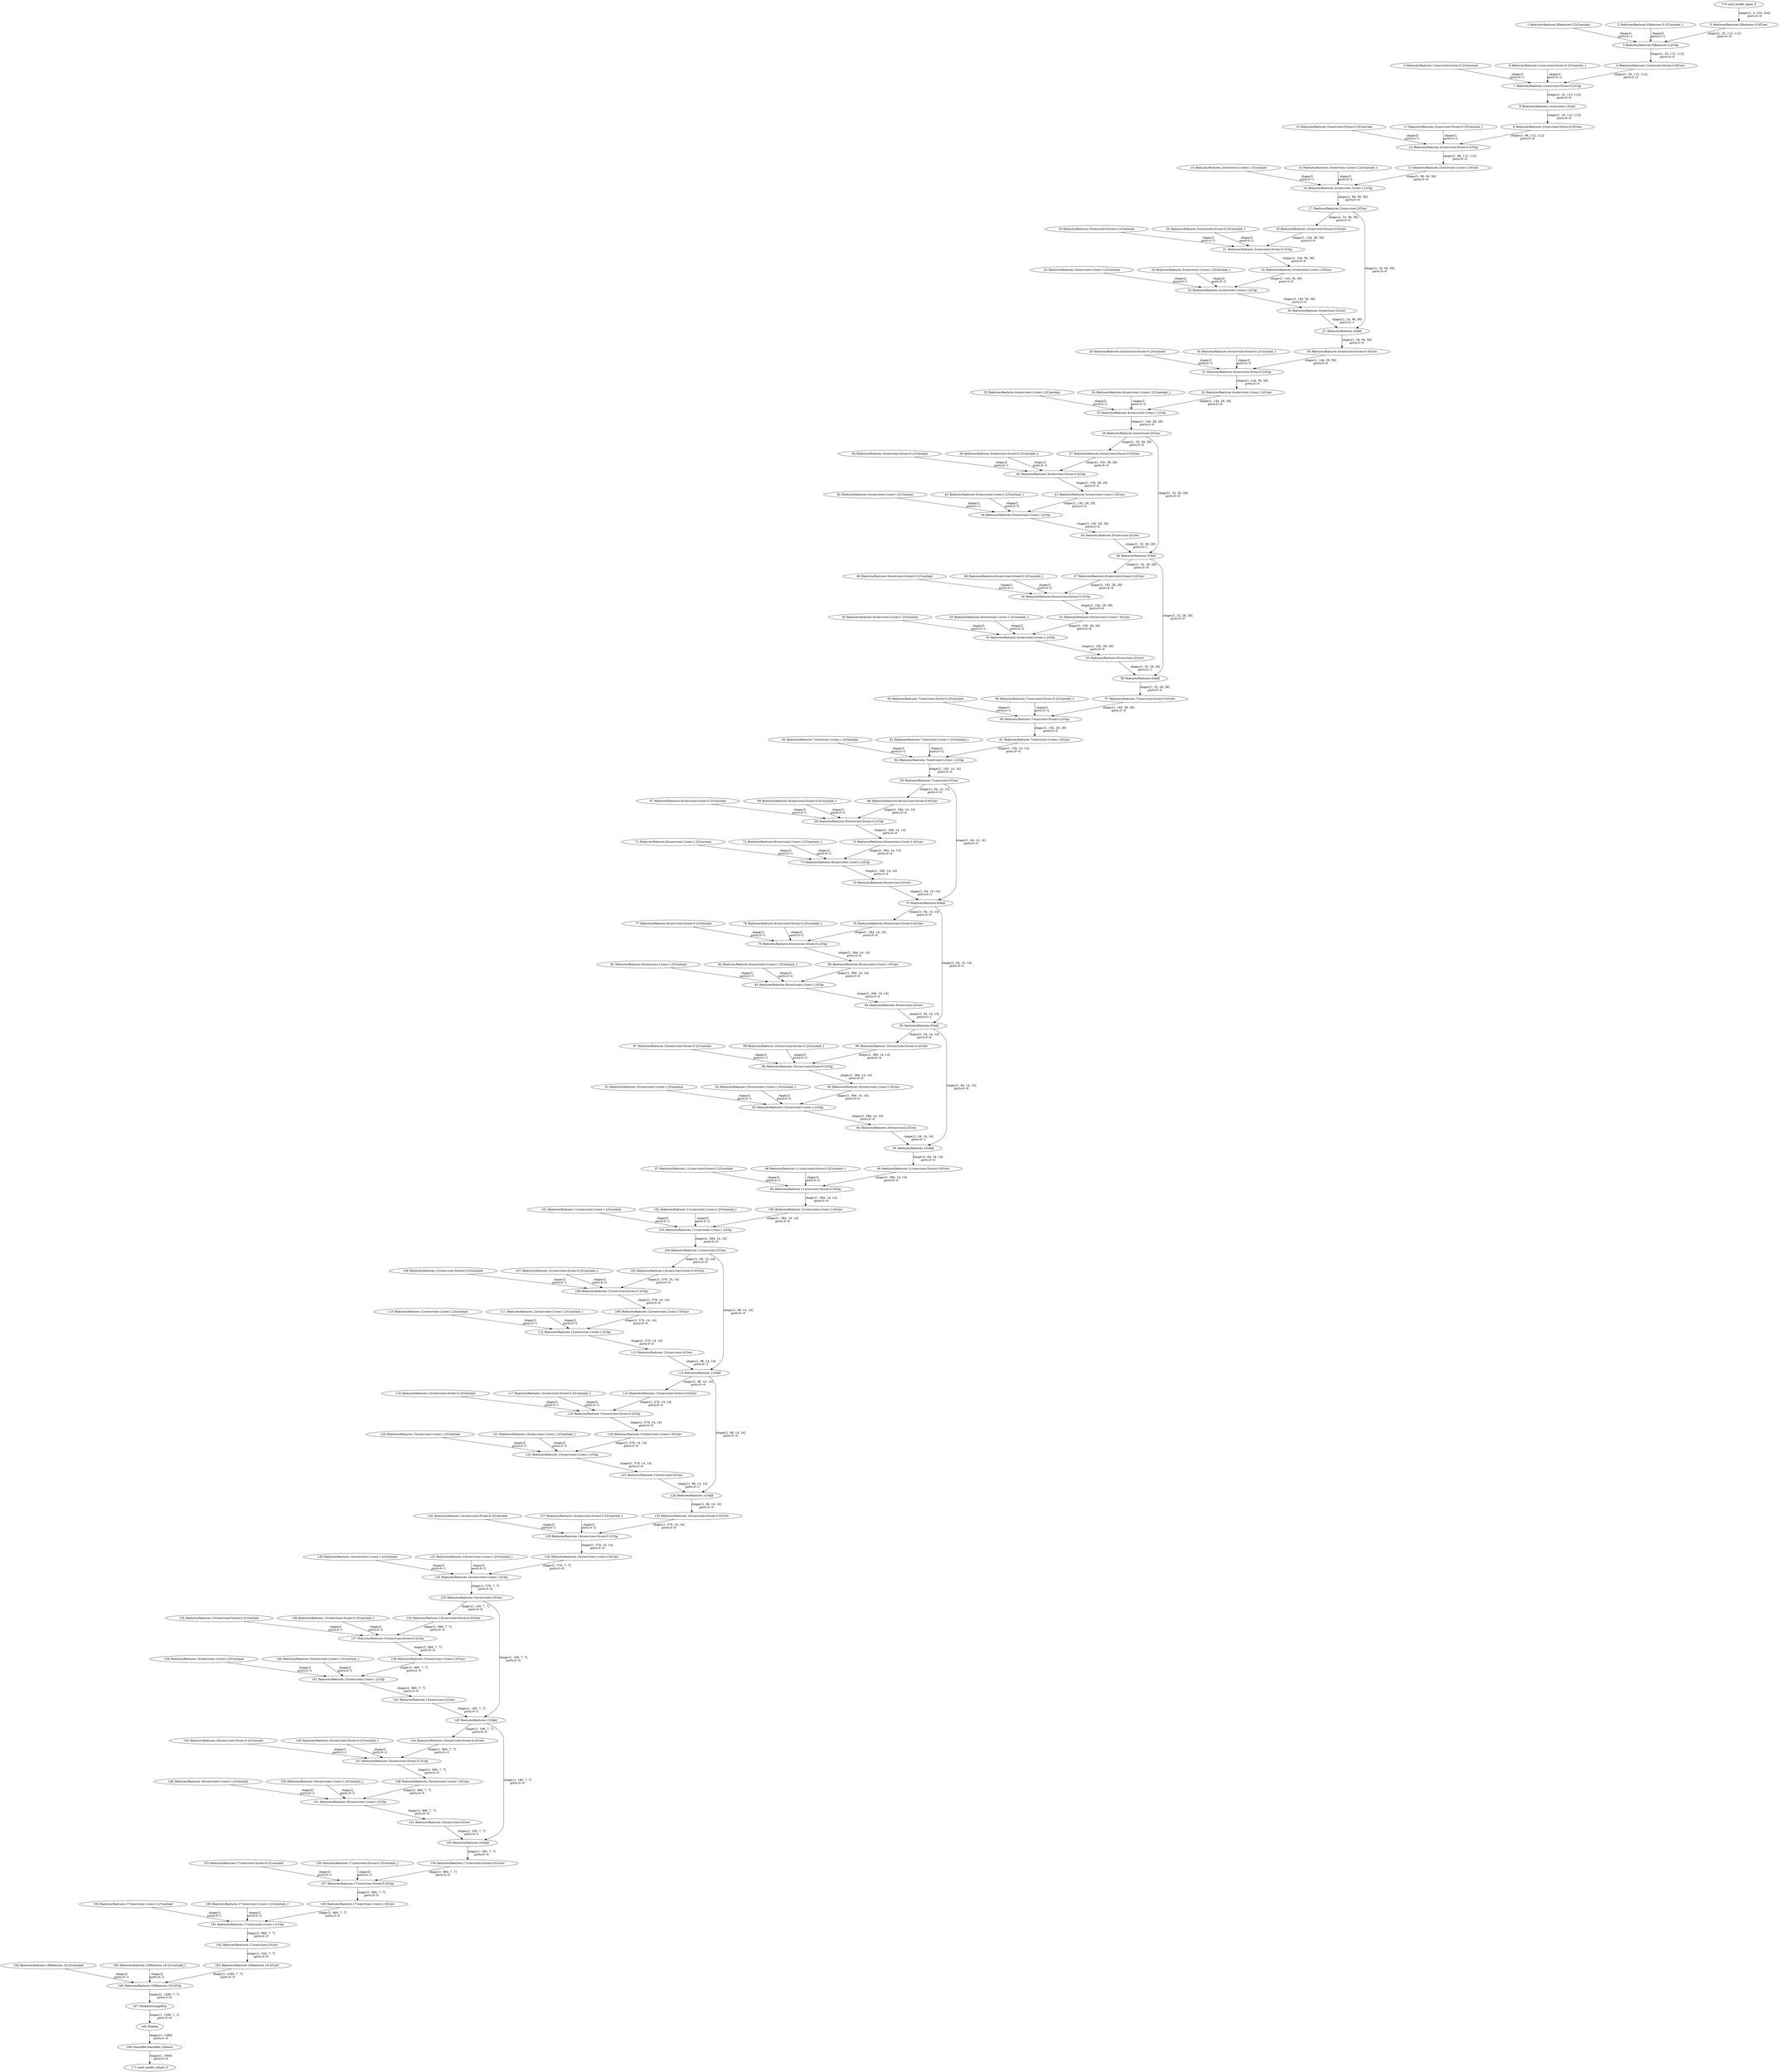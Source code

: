 strict digraph  {
"0 /features/features.0/features.0.0/Conv" [id=0, type=Conv];
"1 /features/features.0/features.0.2/Constant" [id=1, type=Constant];
"2 /features/features.0/features.0.2/Constant_1" [id=2, type=Constant];
"3 /features/features.0/features.0.2/Clip" [id=3, type=Clip];
"4 /features/features.1/conv/conv.0/conv.0.0/Conv" [id=4, type=Conv];
"5 /features/features.1/conv/conv.0/conv.0.2/Constant" [id=5, type=Constant];
"6 /features/features.1/conv/conv.0/conv.0.2/Constant_1" [id=6, type=Constant];
"7 /features/features.1/conv/conv.0/conv.0.2/Clip" [id=7, type=Clip];
"8 /features/features.1/conv/conv.1/Conv" [id=8, type=Conv];
"9 /features/features.2/conv/conv.0/conv.0.0/Conv" [id=9, type=Conv];
"10 /features/features.2/conv/conv.0/conv.0.2/Constant" [id=10, type=Constant];
"11 /features/features.2/conv/conv.0/conv.0.2/Constant_1" [id=11, type=Constant];
"12 /features/features.2/conv/conv.0/conv.0.2/Clip" [id=12, type=Clip];
"13 /features/features.2/conv/conv.1/conv.1.0/Conv" [id=13, type=Conv];
"14 /features/features.2/conv/conv.1/conv.1.2/Constant" [id=14, type=Constant];
"15 /features/features.2/conv/conv.1/conv.1.2/Constant_1" [id=15, type=Constant];
"16 /features/features.2/conv/conv.1/conv.1.2/Clip" [id=16, type=Clip];
"17 /features/features.2/conv/conv.2/Conv" [id=17, type=Conv];
"18 /features/features.3/conv/conv.0/conv.0.0/Conv" [id=18, type=Conv];
"19 /features/features.3/conv/conv.0/conv.0.2/Constant" [id=19, type=Constant];
"20 /features/features.3/conv/conv.0/conv.0.2/Constant_1" [id=20, type=Constant];
"21 /features/features.3/conv/conv.0/conv.0.2/Clip" [id=21, type=Clip];
"22 /features/features.3/conv/conv.1/conv.1.0/Conv" [id=22, type=Conv];
"23 /features/features.3/conv/conv.1/conv.1.2/Constant" [id=23, type=Constant];
"24 /features/features.3/conv/conv.1/conv.1.2/Constant_1" [id=24, type=Constant];
"25 /features/features.3/conv/conv.1/conv.1.2/Clip" [id=25, type=Clip];
"26 /features/features.3/conv/conv.2/Conv" [id=26, type=Conv];
"27 /features/features.3/Add" [id=27, type=Add];
"28 /features/features.4/conv/conv.0/conv.0.0/Conv" [id=28, type=Conv];
"29 /features/features.4/conv/conv.0/conv.0.2/Constant" [id=29, type=Constant];
"30 /features/features.4/conv/conv.0/conv.0.2/Constant_1" [id=30, type=Constant];
"31 /features/features.4/conv/conv.0/conv.0.2/Clip" [id=31, type=Clip];
"32 /features/features.4/conv/conv.1/conv.1.0/Conv" [id=32, type=Conv];
"33 /features/features.4/conv/conv.1/conv.1.2/Constant" [id=33, type=Constant];
"34 /features/features.4/conv/conv.1/conv.1.2/Constant_1" [id=34, type=Constant];
"35 /features/features.4/conv/conv.1/conv.1.2/Clip" [id=35, type=Clip];
"36 /features/features.4/conv/conv.2/Conv" [id=36, type=Conv];
"37 /features/features.5/conv/conv.0/conv.0.0/Conv" [id=37, type=Conv];
"38 /features/features.5/conv/conv.0/conv.0.2/Constant" [id=38, type=Constant];
"39 /features/features.5/conv/conv.0/conv.0.2/Constant_1" [id=39, type=Constant];
"40 /features/features.5/conv/conv.0/conv.0.2/Clip" [id=40, type=Clip];
"41 /features/features.5/conv/conv.1/conv.1.0/Conv" [id=41, type=Conv];
"42 /features/features.5/conv/conv.1/conv.1.2/Constant" [id=42, type=Constant];
"43 /features/features.5/conv/conv.1/conv.1.2/Constant_1" [id=43, type=Constant];
"44 /features/features.5/conv/conv.1/conv.1.2/Clip" [id=44, type=Clip];
"45 /features/features.5/conv/conv.2/Conv" [id=45, type=Conv];
"46 /features/features.5/Add" [id=46, type=Add];
"47 /features/features.6/conv/conv.0/conv.0.0/Conv" [id=47, type=Conv];
"48 /features/features.6/conv/conv.0/conv.0.2/Constant" [id=48, type=Constant];
"49 /features/features.6/conv/conv.0/conv.0.2/Constant_1" [id=49, type=Constant];
"50 /features/features.6/conv/conv.0/conv.0.2/Clip" [id=50, type=Clip];
"51 /features/features.6/conv/conv.1/conv.1.0/Conv" [id=51, type=Conv];
"52 /features/features.6/conv/conv.1/conv.1.2/Constant" [id=52, type=Constant];
"53 /features/features.6/conv/conv.1/conv.1.2/Constant_1" [id=53, type=Constant];
"54 /features/features.6/conv/conv.1/conv.1.2/Clip" [id=54, type=Clip];
"55 /features/features.6/conv/conv.2/Conv" [id=55, type=Conv];
"56 /features/features.6/Add" [id=56, type=Add];
"57 /features/features.7/conv/conv.0/conv.0.0/Conv" [id=57, type=Conv];
"58 /features/features.7/conv/conv.0/conv.0.2/Constant" [id=58, type=Constant];
"59 /features/features.7/conv/conv.0/conv.0.2/Constant_1" [id=59, type=Constant];
"60 /features/features.7/conv/conv.0/conv.0.2/Clip" [id=60, type=Clip];
"61 /features/features.7/conv/conv.1/conv.1.0/Conv" [id=61, type=Conv];
"62 /features/features.7/conv/conv.1/conv.1.2/Constant" [id=62, type=Constant];
"63 /features/features.7/conv/conv.1/conv.1.2/Constant_1" [id=63, type=Constant];
"64 /features/features.7/conv/conv.1/conv.1.2/Clip" [id=64, type=Clip];
"65 /features/features.7/conv/conv.2/Conv" [id=65, type=Conv];
"66 /features/features.8/conv/conv.0/conv.0.0/Conv" [id=66, type=Conv];
"67 /features/features.8/conv/conv.0/conv.0.2/Constant" [id=67, type=Constant];
"68 /features/features.8/conv/conv.0/conv.0.2/Constant_1" [id=68, type=Constant];
"69 /features/features.8/conv/conv.0/conv.0.2/Clip" [id=69, type=Clip];
"70 /features/features.8/conv/conv.1/conv.1.0/Conv" [id=70, type=Conv];
"71 /features/features.8/conv/conv.1/conv.1.2/Constant" [id=71, type=Constant];
"72 /features/features.8/conv/conv.1/conv.1.2/Constant_1" [id=72, type=Constant];
"73 /features/features.8/conv/conv.1/conv.1.2/Clip" [id=73, type=Clip];
"74 /features/features.8/conv/conv.2/Conv" [id=74, type=Conv];
"75 /features/features.8/Add" [id=75, type=Add];
"76 /features/features.9/conv/conv.0/conv.0.0/Conv" [id=76, type=Conv];
"77 /features/features.9/conv/conv.0/conv.0.2/Constant" [id=77, type=Constant];
"78 /features/features.9/conv/conv.0/conv.0.2/Constant_1" [id=78, type=Constant];
"79 /features/features.9/conv/conv.0/conv.0.2/Clip" [id=79, type=Clip];
"80 /features/features.9/conv/conv.1/conv.1.0/Conv" [id=80, type=Conv];
"81 /features/features.9/conv/conv.1/conv.1.2/Constant" [id=81, type=Constant];
"82 /features/features.9/conv/conv.1/conv.1.2/Constant_1" [id=82, type=Constant];
"83 /features/features.9/conv/conv.1/conv.1.2/Clip" [id=83, type=Clip];
"84 /features/features.9/conv/conv.2/Conv" [id=84, type=Conv];
"85 /features/features.9/Add" [id=85, type=Add];
"86 /features/features.10/conv/conv.0/conv.0.0/Conv" [id=86, type=Conv];
"87 /features/features.10/conv/conv.0/conv.0.2/Constant" [id=87, type=Constant];
"88 /features/features.10/conv/conv.0/conv.0.2/Constant_1" [id=88, type=Constant];
"89 /features/features.10/conv/conv.0/conv.0.2/Clip" [id=89, type=Clip];
"90 /features/features.10/conv/conv.1/conv.1.0/Conv" [id=90, type=Conv];
"91 /features/features.10/conv/conv.1/conv.1.2/Constant" [id=91, type=Constant];
"92 /features/features.10/conv/conv.1/conv.1.2/Constant_1" [id=92, type=Constant];
"93 /features/features.10/conv/conv.1/conv.1.2/Clip" [id=93, type=Clip];
"94 /features/features.10/conv/conv.2/Conv" [id=94, type=Conv];
"95 /features/features.10/Add" [id=95, type=Add];
"96 /features/features.11/conv/conv.0/conv.0.0/Conv" [id=96, type=Conv];
"97 /features/features.11/conv/conv.0/conv.0.2/Constant" [id=97, type=Constant];
"98 /features/features.11/conv/conv.0/conv.0.2/Constant_1" [id=98, type=Constant];
"99 /features/features.11/conv/conv.0/conv.0.2/Clip" [id=99, type=Clip];
"100 /features/features.11/conv/conv.1/conv.1.0/Conv" [id=100, type=Conv];
"101 /features/features.11/conv/conv.1/conv.1.2/Constant" [id=101, type=Constant];
"102 /features/features.11/conv/conv.1/conv.1.2/Constant_1" [id=102, type=Constant];
"103 /features/features.11/conv/conv.1/conv.1.2/Clip" [id=103, type=Clip];
"104 /features/features.11/conv/conv.2/Conv" [id=104, type=Conv];
"105 /features/features.12/conv/conv.0/conv.0.0/Conv" [id=105, type=Conv];
"106 /features/features.12/conv/conv.0/conv.0.2/Constant" [id=106, type=Constant];
"107 /features/features.12/conv/conv.0/conv.0.2/Constant_1" [id=107, type=Constant];
"108 /features/features.12/conv/conv.0/conv.0.2/Clip" [id=108, type=Clip];
"109 /features/features.12/conv/conv.1/conv.1.0/Conv" [id=109, type=Conv];
"110 /features/features.12/conv/conv.1/conv.1.2/Constant" [id=110, type=Constant];
"111 /features/features.12/conv/conv.1/conv.1.2/Constant_1" [id=111, type=Constant];
"112 /features/features.12/conv/conv.1/conv.1.2/Clip" [id=112, type=Clip];
"113 /features/features.12/conv/conv.2/Conv" [id=113, type=Conv];
"114 /features/features.12/Add" [id=114, type=Add];
"115 /features/features.13/conv/conv.0/conv.0.0/Conv" [id=115, type=Conv];
"116 /features/features.13/conv/conv.0/conv.0.2/Constant" [id=116, type=Constant];
"117 /features/features.13/conv/conv.0/conv.0.2/Constant_1" [id=117, type=Constant];
"118 /features/features.13/conv/conv.0/conv.0.2/Clip" [id=118, type=Clip];
"119 /features/features.13/conv/conv.1/conv.1.0/Conv" [id=119, type=Conv];
"120 /features/features.13/conv/conv.1/conv.1.2/Constant" [id=120, type=Constant];
"121 /features/features.13/conv/conv.1/conv.1.2/Constant_1" [id=121, type=Constant];
"122 /features/features.13/conv/conv.1/conv.1.2/Clip" [id=122, type=Clip];
"123 /features/features.13/conv/conv.2/Conv" [id=123, type=Conv];
"124 /features/features.13/Add" [id=124, type=Add];
"125 /features/features.14/conv/conv.0/conv.0.0/Conv" [id=125, type=Conv];
"126 /features/features.14/conv/conv.0/conv.0.2/Constant" [id=126, type=Constant];
"127 /features/features.14/conv/conv.0/conv.0.2/Constant_1" [id=127, type=Constant];
"128 /features/features.14/conv/conv.0/conv.0.2/Clip" [id=128, type=Clip];
"129 /features/features.14/conv/conv.1/conv.1.0/Conv" [id=129, type=Conv];
"130 /features/features.14/conv/conv.1/conv.1.2/Constant" [id=130, type=Constant];
"131 /features/features.14/conv/conv.1/conv.1.2/Constant_1" [id=131, type=Constant];
"132 /features/features.14/conv/conv.1/conv.1.2/Clip" [id=132, type=Clip];
"133 /features/features.14/conv/conv.2/Conv" [id=133, type=Conv];
"134 /features/features.15/conv/conv.0/conv.0.0/Conv" [id=134, type=Conv];
"135 /features/features.15/conv/conv.0/conv.0.2/Constant" [id=135, type=Constant];
"136 /features/features.15/conv/conv.0/conv.0.2/Constant_1" [id=136, type=Constant];
"137 /features/features.15/conv/conv.0/conv.0.2/Clip" [id=137, type=Clip];
"138 /features/features.15/conv/conv.1/conv.1.0/Conv" [id=138, type=Conv];
"139 /features/features.15/conv/conv.1/conv.1.2/Constant" [id=139, type=Constant];
"140 /features/features.15/conv/conv.1/conv.1.2/Constant_1" [id=140, type=Constant];
"141 /features/features.15/conv/conv.1/conv.1.2/Clip" [id=141, type=Clip];
"142 /features/features.15/conv/conv.2/Conv" [id=142, type=Conv];
"143 /features/features.15/Add" [id=143, type=Add];
"144 /features/features.16/conv/conv.0/conv.0.0/Conv" [id=144, type=Conv];
"145 /features/features.16/conv/conv.0/conv.0.2/Constant" [id=145, type=Constant];
"146 /features/features.16/conv/conv.0/conv.0.2/Constant_1" [id=146, type=Constant];
"147 /features/features.16/conv/conv.0/conv.0.2/Clip" [id=147, type=Clip];
"148 /features/features.16/conv/conv.1/conv.1.0/Conv" [id=148, type=Conv];
"149 /features/features.16/conv/conv.1/conv.1.2/Constant" [id=149, type=Constant];
"150 /features/features.16/conv/conv.1/conv.1.2/Constant_1" [id=150, type=Constant];
"151 /features/features.16/conv/conv.1/conv.1.2/Clip" [id=151, type=Clip];
"152 /features/features.16/conv/conv.2/Conv" [id=152, type=Conv];
"153 /features/features.16/Add" [id=153, type=Add];
"154 /features/features.17/conv/conv.0/conv.0.0/Conv" [id=154, type=Conv];
"155 /features/features.17/conv/conv.0/conv.0.2/Constant" [id=155, type=Constant];
"156 /features/features.17/conv/conv.0/conv.0.2/Constant_1" [id=156, type=Constant];
"157 /features/features.17/conv/conv.0/conv.0.2/Clip" [id=157, type=Clip];
"158 /features/features.17/conv/conv.1/conv.1.0/Conv" [id=158, type=Conv];
"159 /features/features.17/conv/conv.1/conv.1.2/Constant" [id=159, type=Constant];
"160 /features/features.17/conv/conv.1/conv.1.2/Constant_1" [id=160, type=Constant];
"161 /features/features.17/conv/conv.1/conv.1.2/Clip" [id=161, type=Clip];
"162 /features/features.17/conv/conv.2/Conv" [id=162, type=Conv];
"163 /features/features.18/features.18.0/Conv" [id=163, type=Conv];
"164 /features/features.18/features.18.2/Constant" [id=164, type=Constant];
"165 /features/features.18/features.18.2/Constant_1" [id=165, type=Constant];
"166 /features/features.18/features.18.2/Clip" [id=166, type=Clip];
"167 /GlobalAveragePool" [id=167, type=GlobalAveragePool];
"168 /Flatten" [id=168, type=Flatten];
"169 /classifier/classifier.1/Gemm" [id=169, type=Gemm];
"170 nncf_model_input_0" [id=170, type=nncf_model_input];
"171 nncf_model_output_0" [id=171, type=nncf_model_output];
"0 /features/features.0/features.0.0/Conv" -> "3 /features/features.0/features.0.2/Clip"  [label="shape:[1, 32, 112, 112]\nports:0→0", style=solid];
"1 /features/features.0/features.0.2/Constant" -> "3 /features/features.0/features.0.2/Clip"  [label="shape:[]\nports:0→1", style=solid];
"2 /features/features.0/features.0.2/Constant_1" -> "3 /features/features.0/features.0.2/Clip"  [label="shape:[]\nports:0→2", style=solid];
"3 /features/features.0/features.0.2/Clip" -> "4 /features/features.1/conv/conv.0/conv.0.0/Conv"  [label="shape:[1, 32, 112, 112]\nports:0→0", style=solid];
"4 /features/features.1/conv/conv.0/conv.0.0/Conv" -> "7 /features/features.1/conv/conv.0/conv.0.2/Clip"  [label="shape:[1, 32, 112, 112]\nports:0→0", style=solid];
"5 /features/features.1/conv/conv.0/conv.0.2/Constant" -> "7 /features/features.1/conv/conv.0/conv.0.2/Clip"  [label="shape:[]\nports:0→1", style=solid];
"6 /features/features.1/conv/conv.0/conv.0.2/Constant_1" -> "7 /features/features.1/conv/conv.0/conv.0.2/Clip"  [label="shape:[]\nports:0→2", style=solid];
"7 /features/features.1/conv/conv.0/conv.0.2/Clip" -> "8 /features/features.1/conv/conv.1/Conv"  [label="shape:[1, 32, 112, 112]\nports:0→0", style=solid];
"8 /features/features.1/conv/conv.1/Conv" -> "9 /features/features.2/conv/conv.0/conv.0.0/Conv"  [label="shape:[1, 16, 112, 112]\nports:0→0", style=solid];
"9 /features/features.2/conv/conv.0/conv.0.0/Conv" -> "12 /features/features.2/conv/conv.0/conv.0.2/Clip"  [label="shape:[1, 96, 112, 112]\nports:0→0", style=solid];
"10 /features/features.2/conv/conv.0/conv.0.2/Constant" -> "12 /features/features.2/conv/conv.0/conv.0.2/Clip"  [label="shape:[]\nports:0→1", style=solid];
"11 /features/features.2/conv/conv.0/conv.0.2/Constant_1" -> "12 /features/features.2/conv/conv.0/conv.0.2/Clip"  [label="shape:[]\nports:0→2", style=solid];
"12 /features/features.2/conv/conv.0/conv.0.2/Clip" -> "13 /features/features.2/conv/conv.1/conv.1.0/Conv"  [label="shape:[1, 96, 112, 112]\nports:0→0", style=solid];
"13 /features/features.2/conv/conv.1/conv.1.0/Conv" -> "16 /features/features.2/conv/conv.1/conv.1.2/Clip"  [label="shape:[1, 96, 56, 56]\nports:0→0", style=solid];
"14 /features/features.2/conv/conv.1/conv.1.2/Constant" -> "16 /features/features.2/conv/conv.1/conv.1.2/Clip"  [label="shape:[]\nports:0→1", style=solid];
"15 /features/features.2/conv/conv.1/conv.1.2/Constant_1" -> "16 /features/features.2/conv/conv.1/conv.1.2/Clip"  [label="shape:[]\nports:0→2", style=solid];
"16 /features/features.2/conv/conv.1/conv.1.2/Clip" -> "17 /features/features.2/conv/conv.2/Conv"  [label="shape:[1, 96, 56, 56]\nports:0→0", style=solid];
"17 /features/features.2/conv/conv.2/Conv" -> "18 /features/features.3/conv/conv.0/conv.0.0/Conv"  [label="shape:[1, 24, 56, 56]\nports:0→0", style=solid];
"17 /features/features.2/conv/conv.2/Conv" -> "27 /features/features.3/Add"  [label="shape:[1, 24, 56, 56]\nports:0→0", style=solid];
"18 /features/features.3/conv/conv.0/conv.0.0/Conv" -> "21 /features/features.3/conv/conv.0/conv.0.2/Clip"  [label="shape:[1, 144, 56, 56]\nports:0→0", style=solid];
"19 /features/features.3/conv/conv.0/conv.0.2/Constant" -> "21 /features/features.3/conv/conv.0/conv.0.2/Clip"  [label="shape:[]\nports:0→1", style=solid];
"20 /features/features.3/conv/conv.0/conv.0.2/Constant_1" -> "21 /features/features.3/conv/conv.0/conv.0.2/Clip"  [label="shape:[]\nports:0→2", style=solid];
"21 /features/features.3/conv/conv.0/conv.0.2/Clip" -> "22 /features/features.3/conv/conv.1/conv.1.0/Conv"  [label="shape:[1, 144, 56, 56]\nports:0→0", style=solid];
"22 /features/features.3/conv/conv.1/conv.1.0/Conv" -> "25 /features/features.3/conv/conv.1/conv.1.2/Clip"  [label="shape:[1, 144, 56, 56]\nports:0→0", style=solid];
"23 /features/features.3/conv/conv.1/conv.1.2/Constant" -> "25 /features/features.3/conv/conv.1/conv.1.2/Clip"  [label="shape:[]\nports:0→1", style=solid];
"24 /features/features.3/conv/conv.1/conv.1.2/Constant_1" -> "25 /features/features.3/conv/conv.1/conv.1.2/Clip"  [label="shape:[]\nports:0→2", style=solid];
"25 /features/features.3/conv/conv.1/conv.1.2/Clip" -> "26 /features/features.3/conv/conv.2/Conv"  [label="shape:[1, 144, 56, 56]\nports:0→0", style=solid];
"26 /features/features.3/conv/conv.2/Conv" -> "27 /features/features.3/Add"  [label="shape:[1, 24, 56, 56]\nports:0→1", style=solid];
"27 /features/features.3/Add" -> "28 /features/features.4/conv/conv.0/conv.0.0/Conv"  [label="shape:[1, 24, 56, 56]\nports:0→0", style=solid];
"28 /features/features.4/conv/conv.0/conv.0.0/Conv" -> "31 /features/features.4/conv/conv.0/conv.0.2/Clip"  [label="shape:[1, 144, 56, 56]\nports:0→0", style=solid];
"29 /features/features.4/conv/conv.0/conv.0.2/Constant" -> "31 /features/features.4/conv/conv.0/conv.0.2/Clip"  [label="shape:[]\nports:0→1", style=solid];
"30 /features/features.4/conv/conv.0/conv.0.2/Constant_1" -> "31 /features/features.4/conv/conv.0/conv.0.2/Clip"  [label="shape:[]\nports:0→2", style=solid];
"31 /features/features.4/conv/conv.0/conv.0.2/Clip" -> "32 /features/features.4/conv/conv.1/conv.1.0/Conv"  [label="shape:[1, 144, 56, 56]\nports:0→0", style=solid];
"32 /features/features.4/conv/conv.1/conv.1.0/Conv" -> "35 /features/features.4/conv/conv.1/conv.1.2/Clip"  [label="shape:[1, 144, 28, 28]\nports:0→0", style=solid];
"33 /features/features.4/conv/conv.1/conv.1.2/Constant" -> "35 /features/features.4/conv/conv.1/conv.1.2/Clip"  [label="shape:[]\nports:0→1", style=solid];
"34 /features/features.4/conv/conv.1/conv.1.2/Constant_1" -> "35 /features/features.4/conv/conv.1/conv.1.2/Clip"  [label="shape:[]\nports:0→2", style=solid];
"35 /features/features.4/conv/conv.1/conv.1.2/Clip" -> "36 /features/features.4/conv/conv.2/Conv"  [label="shape:[1, 144, 28, 28]\nports:0→0", style=solid];
"36 /features/features.4/conv/conv.2/Conv" -> "37 /features/features.5/conv/conv.0/conv.0.0/Conv"  [label="shape:[1, 32, 28, 28]\nports:0→0", style=solid];
"36 /features/features.4/conv/conv.2/Conv" -> "46 /features/features.5/Add"  [label="shape:[1, 32, 28, 28]\nports:0→0", style=solid];
"37 /features/features.5/conv/conv.0/conv.0.0/Conv" -> "40 /features/features.5/conv/conv.0/conv.0.2/Clip"  [label="shape:[1, 192, 28, 28]\nports:0→0", style=solid];
"38 /features/features.5/conv/conv.0/conv.0.2/Constant" -> "40 /features/features.5/conv/conv.0/conv.0.2/Clip"  [label="shape:[]\nports:0→1", style=solid];
"39 /features/features.5/conv/conv.0/conv.0.2/Constant_1" -> "40 /features/features.5/conv/conv.0/conv.0.2/Clip"  [label="shape:[]\nports:0→2", style=solid];
"40 /features/features.5/conv/conv.0/conv.0.2/Clip" -> "41 /features/features.5/conv/conv.1/conv.1.0/Conv"  [label="shape:[1, 192, 28, 28]\nports:0→0", style=solid];
"41 /features/features.5/conv/conv.1/conv.1.0/Conv" -> "44 /features/features.5/conv/conv.1/conv.1.2/Clip"  [label="shape:[1, 192, 28, 28]\nports:0→0", style=solid];
"42 /features/features.5/conv/conv.1/conv.1.2/Constant" -> "44 /features/features.5/conv/conv.1/conv.1.2/Clip"  [label="shape:[]\nports:0→1", style=solid];
"43 /features/features.5/conv/conv.1/conv.1.2/Constant_1" -> "44 /features/features.5/conv/conv.1/conv.1.2/Clip"  [label="shape:[]\nports:0→2", style=solid];
"44 /features/features.5/conv/conv.1/conv.1.2/Clip" -> "45 /features/features.5/conv/conv.2/Conv"  [label="shape:[1, 192, 28, 28]\nports:0→0", style=solid];
"45 /features/features.5/conv/conv.2/Conv" -> "46 /features/features.5/Add"  [label="shape:[1, 32, 28, 28]\nports:0→1", style=solid];
"46 /features/features.5/Add" -> "47 /features/features.6/conv/conv.0/conv.0.0/Conv"  [label="shape:[1, 32, 28, 28]\nports:0→0", style=solid];
"46 /features/features.5/Add" -> "56 /features/features.6/Add"  [label="shape:[1, 32, 28, 28]\nports:0→0", style=solid];
"47 /features/features.6/conv/conv.0/conv.0.0/Conv" -> "50 /features/features.6/conv/conv.0/conv.0.2/Clip"  [label="shape:[1, 192, 28, 28]\nports:0→0", style=solid];
"48 /features/features.6/conv/conv.0/conv.0.2/Constant" -> "50 /features/features.6/conv/conv.0/conv.0.2/Clip"  [label="shape:[]\nports:0→1", style=solid];
"49 /features/features.6/conv/conv.0/conv.0.2/Constant_1" -> "50 /features/features.6/conv/conv.0/conv.0.2/Clip"  [label="shape:[]\nports:0→2", style=solid];
"50 /features/features.6/conv/conv.0/conv.0.2/Clip" -> "51 /features/features.6/conv/conv.1/conv.1.0/Conv"  [label="shape:[1, 192, 28, 28]\nports:0→0", style=solid];
"51 /features/features.6/conv/conv.1/conv.1.0/Conv" -> "54 /features/features.6/conv/conv.1/conv.1.2/Clip"  [label="shape:[1, 192, 28, 28]\nports:0→0", style=solid];
"52 /features/features.6/conv/conv.1/conv.1.2/Constant" -> "54 /features/features.6/conv/conv.1/conv.1.2/Clip"  [label="shape:[]\nports:0→1", style=solid];
"53 /features/features.6/conv/conv.1/conv.1.2/Constant_1" -> "54 /features/features.6/conv/conv.1/conv.1.2/Clip"  [label="shape:[]\nports:0→2", style=solid];
"54 /features/features.6/conv/conv.1/conv.1.2/Clip" -> "55 /features/features.6/conv/conv.2/Conv"  [label="shape:[1, 192, 28, 28]\nports:0→0", style=solid];
"55 /features/features.6/conv/conv.2/Conv" -> "56 /features/features.6/Add"  [label="shape:[1, 32, 28, 28]\nports:0→1", style=solid];
"56 /features/features.6/Add" -> "57 /features/features.7/conv/conv.0/conv.0.0/Conv"  [label="shape:[1, 32, 28, 28]\nports:0→0", style=solid];
"57 /features/features.7/conv/conv.0/conv.0.0/Conv" -> "60 /features/features.7/conv/conv.0/conv.0.2/Clip"  [label="shape:[1, 192, 28, 28]\nports:0→0", style=solid];
"58 /features/features.7/conv/conv.0/conv.0.2/Constant" -> "60 /features/features.7/conv/conv.0/conv.0.2/Clip"  [label="shape:[]\nports:0→1", style=solid];
"59 /features/features.7/conv/conv.0/conv.0.2/Constant_1" -> "60 /features/features.7/conv/conv.0/conv.0.2/Clip"  [label="shape:[]\nports:0→2", style=solid];
"60 /features/features.7/conv/conv.0/conv.0.2/Clip" -> "61 /features/features.7/conv/conv.1/conv.1.0/Conv"  [label="shape:[1, 192, 28, 28]\nports:0→0", style=solid];
"61 /features/features.7/conv/conv.1/conv.1.0/Conv" -> "64 /features/features.7/conv/conv.1/conv.1.2/Clip"  [label="shape:[1, 192, 14, 14]\nports:0→0", style=solid];
"62 /features/features.7/conv/conv.1/conv.1.2/Constant" -> "64 /features/features.7/conv/conv.1/conv.1.2/Clip"  [label="shape:[]\nports:0→1", style=solid];
"63 /features/features.7/conv/conv.1/conv.1.2/Constant_1" -> "64 /features/features.7/conv/conv.1/conv.1.2/Clip"  [label="shape:[]\nports:0→2", style=solid];
"64 /features/features.7/conv/conv.1/conv.1.2/Clip" -> "65 /features/features.7/conv/conv.2/Conv"  [label="shape:[1, 192, 14, 14]\nports:0→0", style=solid];
"65 /features/features.7/conv/conv.2/Conv" -> "66 /features/features.8/conv/conv.0/conv.0.0/Conv"  [label="shape:[1, 64, 14, 14]\nports:0→0", style=solid];
"65 /features/features.7/conv/conv.2/Conv" -> "75 /features/features.8/Add"  [label="shape:[1, 64, 14, 14]\nports:0→0", style=solid];
"66 /features/features.8/conv/conv.0/conv.0.0/Conv" -> "69 /features/features.8/conv/conv.0/conv.0.2/Clip"  [label="shape:[1, 384, 14, 14]\nports:0→0", style=solid];
"67 /features/features.8/conv/conv.0/conv.0.2/Constant" -> "69 /features/features.8/conv/conv.0/conv.0.2/Clip"  [label="shape:[]\nports:0→1", style=solid];
"68 /features/features.8/conv/conv.0/conv.0.2/Constant_1" -> "69 /features/features.8/conv/conv.0/conv.0.2/Clip"  [label="shape:[]\nports:0→2", style=solid];
"69 /features/features.8/conv/conv.0/conv.0.2/Clip" -> "70 /features/features.8/conv/conv.1/conv.1.0/Conv"  [label="shape:[1, 384, 14, 14]\nports:0→0", style=solid];
"70 /features/features.8/conv/conv.1/conv.1.0/Conv" -> "73 /features/features.8/conv/conv.1/conv.1.2/Clip"  [label="shape:[1, 384, 14, 14]\nports:0→0", style=solid];
"71 /features/features.8/conv/conv.1/conv.1.2/Constant" -> "73 /features/features.8/conv/conv.1/conv.1.2/Clip"  [label="shape:[]\nports:0→1", style=solid];
"72 /features/features.8/conv/conv.1/conv.1.2/Constant_1" -> "73 /features/features.8/conv/conv.1/conv.1.2/Clip"  [label="shape:[]\nports:0→2", style=solid];
"73 /features/features.8/conv/conv.1/conv.1.2/Clip" -> "74 /features/features.8/conv/conv.2/Conv"  [label="shape:[1, 384, 14, 14]\nports:0→0", style=solid];
"74 /features/features.8/conv/conv.2/Conv" -> "75 /features/features.8/Add"  [label="shape:[1, 64, 14, 14]\nports:0→1", style=solid];
"75 /features/features.8/Add" -> "76 /features/features.9/conv/conv.0/conv.0.0/Conv"  [label="shape:[1, 64, 14, 14]\nports:0→0", style=solid];
"75 /features/features.8/Add" -> "85 /features/features.9/Add"  [label="shape:[1, 64, 14, 14]\nports:0→0", style=solid];
"76 /features/features.9/conv/conv.0/conv.0.0/Conv" -> "79 /features/features.9/conv/conv.0/conv.0.2/Clip"  [label="shape:[1, 384, 14, 14]\nports:0→0", style=solid];
"77 /features/features.9/conv/conv.0/conv.0.2/Constant" -> "79 /features/features.9/conv/conv.0/conv.0.2/Clip"  [label="shape:[]\nports:0→1", style=solid];
"78 /features/features.9/conv/conv.0/conv.0.2/Constant_1" -> "79 /features/features.9/conv/conv.0/conv.0.2/Clip"  [label="shape:[]\nports:0→2", style=solid];
"79 /features/features.9/conv/conv.0/conv.0.2/Clip" -> "80 /features/features.9/conv/conv.1/conv.1.0/Conv"  [label="shape:[1, 384, 14, 14]\nports:0→0", style=solid];
"80 /features/features.9/conv/conv.1/conv.1.0/Conv" -> "83 /features/features.9/conv/conv.1/conv.1.2/Clip"  [label="shape:[1, 384, 14, 14]\nports:0→0", style=solid];
"81 /features/features.9/conv/conv.1/conv.1.2/Constant" -> "83 /features/features.9/conv/conv.1/conv.1.2/Clip"  [label="shape:[]\nports:0→1", style=solid];
"82 /features/features.9/conv/conv.1/conv.1.2/Constant_1" -> "83 /features/features.9/conv/conv.1/conv.1.2/Clip"  [label="shape:[]\nports:0→2", style=solid];
"83 /features/features.9/conv/conv.1/conv.1.2/Clip" -> "84 /features/features.9/conv/conv.2/Conv"  [label="shape:[1, 384, 14, 14]\nports:0→0", style=solid];
"84 /features/features.9/conv/conv.2/Conv" -> "85 /features/features.9/Add"  [label="shape:[1, 64, 14, 14]\nports:0→1", style=solid];
"85 /features/features.9/Add" -> "86 /features/features.10/conv/conv.0/conv.0.0/Conv"  [label="shape:[1, 64, 14, 14]\nports:0→0", style=solid];
"85 /features/features.9/Add" -> "95 /features/features.10/Add"  [label="shape:[1, 64, 14, 14]\nports:0→0", style=solid];
"86 /features/features.10/conv/conv.0/conv.0.0/Conv" -> "89 /features/features.10/conv/conv.0/conv.0.2/Clip"  [label="shape:[1, 384, 14, 14]\nports:0→0", style=solid];
"87 /features/features.10/conv/conv.0/conv.0.2/Constant" -> "89 /features/features.10/conv/conv.0/conv.0.2/Clip"  [label="shape:[]\nports:0→1", style=solid];
"88 /features/features.10/conv/conv.0/conv.0.2/Constant_1" -> "89 /features/features.10/conv/conv.0/conv.0.2/Clip"  [label="shape:[]\nports:0→2", style=solid];
"89 /features/features.10/conv/conv.0/conv.0.2/Clip" -> "90 /features/features.10/conv/conv.1/conv.1.0/Conv"  [label="shape:[1, 384, 14, 14]\nports:0→0", style=solid];
"90 /features/features.10/conv/conv.1/conv.1.0/Conv" -> "93 /features/features.10/conv/conv.1/conv.1.2/Clip"  [label="shape:[1, 384, 14, 14]\nports:0→0", style=solid];
"91 /features/features.10/conv/conv.1/conv.1.2/Constant" -> "93 /features/features.10/conv/conv.1/conv.1.2/Clip"  [label="shape:[]\nports:0→1", style=solid];
"92 /features/features.10/conv/conv.1/conv.1.2/Constant_1" -> "93 /features/features.10/conv/conv.1/conv.1.2/Clip"  [label="shape:[]\nports:0→2", style=solid];
"93 /features/features.10/conv/conv.1/conv.1.2/Clip" -> "94 /features/features.10/conv/conv.2/Conv"  [label="shape:[1, 384, 14, 14]\nports:0→0", style=solid];
"94 /features/features.10/conv/conv.2/Conv" -> "95 /features/features.10/Add"  [label="shape:[1, 64, 14, 14]\nports:0→1", style=solid];
"95 /features/features.10/Add" -> "96 /features/features.11/conv/conv.0/conv.0.0/Conv"  [label="shape:[1, 64, 14, 14]\nports:0→0", style=solid];
"96 /features/features.11/conv/conv.0/conv.0.0/Conv" -> "99 /features/features.11/conv/conv.0/conv.0.2/Clip"  [label="shape:[1, 384, 14, 14]\nports:0→0", style=solid];
"97 /features/features.11/conv/conv.0/conv.0.2/Constant" -> "99 /features/features.11/conv/conv.0/conv.0.2/Clip"  [label="shape:[]\nports:0→1", style=solid];
"98 /features/features.11/conv/conv.0/conv.0.2/Constant_1" -> "99 /features/features.11/conv/conv.0/conv.0.2/Clip"  [label="shape:[]\nports:0→2", style=solid];
"99 /features/features.11/conv/conv.0/conv.0.2/Clip" -> "100 /features/features.11/conv/conv.1/conv.1.0/Conv"  [label="shape:[1, 384, 14, 14]\nports:0→0", style=solid];
"100 /features/features.11/conv/conv.1/conv.1.0/Conv" -> "103 /features/features.11/conv/conv.1/conv.1.2/Clip"  [label="shape:[1, 384, 14, 14]\nports:0→0", style=solid];
"101 /features/features.11/conv/conv.1/conv.1.2/Constant" -> "103 /features/features.11/conv/conv.1/conv.1.2/Clip"  [label="shape:[]\nports:0→1", style=solid];
"102 /features/features.11/conv/conv.1/conv.1.2/Constant_1" -> "103 /features/features.11/conv/conv.1/conv.1.2/Clip"  [label="shape:[]\nports:0→2", style=solid];
"103 /features/features.11/conv/conv.1/conv.1.2/Clip" -> "104 /features/features.11/conv/conv.2/Conv"  [label="shape:[1, 384, 14, 14]\nports:0→0", style=solid];
"104 /features/features.11/conv/conv.2/Conv" -> "105 /features/features.12/conv/conv.0/conv.0.0/Conv"  [label="shape:[1, 96, 14, 14]\nports:0→0", style=solid];
"104 /features/features.11/conv/conv.2/Conv" -> "114 /features/features.12/Add"  [label="shape:[1, 96, 14, 14]\nports:0→0", style=solid];
"105 /features/features.12/conv/conv.0/conv.0.0/Conv" -> "108 /features/features.12/conv/conv.0/conv.0.2/Clip"  [label="shape:[1, 576, 14, 14]\nports:0→0", style=solid];
"106 /features/features.12/conv/conv.0/conv.0.2/Constant" -> "108 /features/features.12/conv/conv.0/conv.0.2/Clip"  [label="shape:[]\nports:0→1", style=solid];
"107 /features/features.12/conv/conv.0/conv.0.2/Constant_1" -> "108 /features/features.12/conv/conv.0/conv.0.2/Clip"  [label="shape:[]\nports:0→2", style=solid];
"108 /features/features.12/conv/conv.0/conv.0.2/Clip" -> "109 /features/features.12/conv/conv.1/conv.1.0/Conv"  [label="shape:[1, 576, 14, 14]\nports:0→0", style=solid];
"109 /features/features.12/conv/conv.1/conv.1.0/Conv" -> "112 /features/features.12/conv/conv.1/conv.1.2/Clip"  [label="shape:[1, 576, 14, 14]\nports:0→0", style=solid];
"110 /features/features.12/conv/conv.1/conv.1.2/Constant" -> "112 /features/features.12/conv/conv.1/conv.1.2/Clip"  [label="shape:[]\nports:0→1", style=solid];
"111 /features/features.12/conv/conv.1/conv.1.2/Constant_1" -> "112 /features/features.12/conv/conv.1/conv.1.2/Clip"  [label="shape:[]\nports:0→2", style=solid];
"112 /features/features.12/conv/conv.1/conv.1.2/Clip" -> "113 /features/features.12/conv/conv.2/Conv"  [label="shape:[1, 576, 14, 14]\nports:0→0", style=solid];
"113 /features/features.12/conv/conv.2/Conv" -> "114 /features/features.12/Add"  [label="shape:[1, 96, 14, 14]\nports:0→1", style=solid];
"114 /features/features.12/Add" -> "115 /features/features.13/conv/conv.0/conv.0.0/Conv"  [label="shape:[1, 96, 14, 14]\nports:0→0", style=solid];
"114 /features/features.12/Add" -> "124 /features/features.13/Add"  [label="shape:[1, 96, 14, 14]\nports:0→0", style=solid];
"115 /features/features.13/conv/conv.0/conv.0.0/Conv" -> "118 /features/features.13/conv/conv.0/conv.0.2/Clip"  [label="shape:[1, 576, 14, 14]\nports:0→0", style=solid];
"116 /features/features.13/conv/conv.0/conv.0.2/Constant" -> "118 /features/features.13/conv/conv.0/conv.0.2/Clip"  [label="shape:[]\nports:0→1", style=solid];
"117 /features/features.13/conv/conv.0/conv.0.2/Constant_1" -> "118 /features/features.13/conv/conv.0/conv.0.2/Clip"  [label="shape:[]\nports:0→2", style=solid];
"118 /features/features.13/conv/conv.0/conv.0.2/Clip" -> "119 /features/features.13/conv/conv.1/conv.1.0/Conv"  [label="shape:[1, 576, 14, 14]\nports:0→0", style=solid];
"119 /features/features.13/conv/conv.1/conv.1.0/Conv" -> "122 /features/features.13/conv/conv.1/conv.1.2/Clip"  [label="shape:[1, 576, 14, 14]\nports:0→0", style=solid];
"120 /features/features.13/conv/conv.1/conv.1.2/Constant" -> "122 /features/features.13/conv/conv.1/conv.1.2/Clip"  [label="shape:[]\nports:0→1", style=solid];
"121 /features/features.13/conv/conv.1/conv.1.2/Constant_1" -> "122 /features/features.13/conv/conv.1/conv.1.2/Clip"  [label="shape:[]\nports:0→2", style=solid];
"122 /features/features.13/conv/conv.1/conv.1.2/Clip" -> "123 /features/features.13/conv/conv.2/Conv"  [label="shape:[1, 576, 14, 14]\nports:0→0", style=solid];
"123 /features/features.13/conv/conv.2/Conv" -> "124 /features/features.13/Add"  [label="shape:[1, 96, 14, 14]\nports:0→1", style=solid];
"124 /features/features.13/Add" -> "125 /features/features.14/conv/conv.0/conv.0.0/Conv"  [label="shape:[1, 96, 14, 14]\nports:0→0", style=solid];
"125 /features/features.14/conv/conv.0/conv.0.0/Conv" -> "128 /features/features.14/conv/conv.0/conv.0.2/Clip"  [label="shape:[1, 576, 14, 14]\nports:0→0", style=solid];
"126 /features/features.14/conv/conv.0/conv.0.2/Constant" -> "128 /features/features.14/conv/conv.0/conv.0.2/Clip"  [label="shape:[]\nports:0→1", style=solid];
"127 /features/features.14/conv/conv.0/conv.0.2/Constant_1" -> "128 /features/features.14/conv/conv.0/conv.0.2/Clip"  [label="shape:[]\nports:0→2", style=solid];
"128 /features/features.14/conv/conv.0/conv.0.2/Clip" -> "129 /features/features.14/conv/conv.1/conv.1.0/Conv"  [label="shape:[1, 576, 14, 14]\nports:0→0", style=solid];
"129 /features/features.14/conv/conv.1/conv.1.0/Conv" -> "132 /features/features.14/conv/conv.1/conv.1.2/Clip"  [label="shape:[1, 576, 7, 7]\nports:0→0", style=solid];
"130 /features/features.14/conv/conv.1/conv.1.2/Constant" -> "132 /features/features.14/conv/conv.1/conv.1.2/Clip"  [label="shape:[]\nports:0→1", style=solid];
"131 /features/features.14/conv/conv.1/conv.1.2/Constant_1" -> "132 /features/features.14/conv/conv.1/conv.1.2/Clip"  [label="shape:[]\nports:0→2", style=solid];
"132 /features/features.14/conv/conv.1/conv.1.2/Clip" -> "133 /features/features.14/conv/conv.2/Conv"  [label="shape:[1, 576, 7, 7]\nports:0→0", style=solid];
"133 /features/features.14/conv/conv.2/Conv" -> "134 /features/features.15/conv/conv.0/conv.0.0/Conv"  [label="shape:[1, 160, 7, 7]\nports:0→0", style=solid];
"133 /features/features.14/conv/conv.2/Conv" -> "143 /features/features.15/Add"  [label="shape:[1, 160, 7, 7]\nports:0→0", style=solid];
"134 /features/features.15/conv/conv.0/conv.0.0/Conv" -> "137 /features/features.15/conv/conv.0/conv.0.2/Clip"  [label="shape:[1, 960, 7, 7]\nports:0→0", style=solid];
"135 /features/features.15/conv/conv.0/conv.0.2/Constant" -> "137 /features/features.15/conv/conv.0/conv.0.2/Clip"  [label="shape:[]\nports:0→1", style=solid];
"136 /features/features.15/conv/conv.0/conv.0.2/Constant_1" -> "137 /features/features.15/conv/conv.0/conv.0.2/Clip"  [label="shape:[]\nports:0→2", style=solid];
"137 /features/features.15/conv/conv.0/conv.0.2/Clip" -> "138 /features/features.15/conv/conv.1/conv.1.0/Conv"  [label="shape:[1, 960, 7, 7]\nports:0→0", style=solid];
"138 /features/features.15/conv/conv.1/conv.1.0/Conv" -> "141 /features/features.15/conv/conv.1/conv.1.2/Clip"  [label="shape:[1, 960, 7, 7]\nports:0→0", style=solid];
"139 /features/features.15/conv/conv.1/conv.1.2/Constant" -> "141 /features/features.15/conv/conv.1/conv.1.2/Clip"  [label="shape:[]\nports:0→1", style=solid];
"140 /features/features.15/conv/conv.1/conv.1.2/Constant_1" -> "141 /features/features.15/conv/conv.1/conv.1.2/Clip"  [label="shape:[]\nports:0→2", style=solid];
"141 /features/features.15/conv/conv.1/conv.1.2/Clip" -> "142 /features/features.15/conv/conv.2/Conv"  [label="shape:[1, 960, 7, 7]\nports:0→0", style=solid];
"142 /features/features.15/conv/conv.2/Conv" -> "143 /features/features.15/Add"  [label="shape:[1, 160, 7, 7]\nports:0→1", style=solid];
"143 /features/features.15/Add" -> "144 /features/features.16/conv/conv.0/conv.0.0/Conv"  [label="shape:[1, 160, 7, 7]\nports:0→0", style=solid];
"143 /features/features.15/Add" -> "153 /features/features.16/Add"  [label="shape:[1, 160, 7, 7]\nports:0→0", style=solid];
"144 /features/features.16/conv/conv.0/conv.0.0/Conv" -> "147 /features/features.16/conv/conv.0/conv.0.2/Clip"  [label="shape:[1, 960, 7, 7]\nports:0→0", style=solid];
"145 /features/features.16/conv/conv.0/conv.0.2/Constant" -> "147 /features/features.16/conv/conv.0/conv.0.2/Clip"  [label="shape:[]\nports:0→1", style=solid];
"146 /features/features.16/conv/conv.0/conv.0.2/Constant_1" -> "147 /features/features.16/conv/conv.0/conv.0.2/Clip"  [label="shape:[]\nports:0→2", style=solid];
"147 /features/features.16/conv/conv.0/conv.0.2/Clip" -> "148 /features/features.16/conv/conv.1/conv.1.0/Conv"  [label="shape:[1, 960, 7, 7]\nports:0→0", style=solid];
"148 /features/features.16/conv/conv.1/conv.1.0/Conv" -> "151 /features/features.16/conv/conv.1/conv.1.2/Clip"  [label="shape:[1, 960, 7, 7]\nports:0→0", style=solid];
"149 /features/features.16/conv/conv.1/conv.1.2/Constant" -> "151 /features/features.16/conv/conv.1/conv.1.2/Clip"  [label="shape:[]\nports:0→1", style=solid];
"150 /features/features.16/conv/conv.1/conv.1.2/Constant_1" -> "151 /features/features.16/conv/conv.1/conv.1.2/Clip"  [label="shape:[]\nports:0→2", style=solid];
"151 /features/features.16/conv/conv.1/conv.1.2/Clip" -> "152 /features/features.16/conv/conv.2/Conv"  [label="shape:[1, 960, 7, 7]\nports:0→0", style=solid];
"152 /features/features.16/conv/conv.2/Conv" -> "153 /features/features.16/Add"  [label="shape:[1, 160, 7, 7]\nports:0→1", style=solid];
"153 /features/features.16/Add" -> "154 /features/features.17/conv/conv.0/conv.0.0/Conv"  [label="shape:[1, 160, 7, 7]\nports:0→0", style=solid];
"154 /features/features.17/conv/conv.0/conv.0.0/Conv" -> "157 /features/features.17/conv/conv.0/conv.0.2/Clip"  [label="shape:[1, 960, 7, 7]\nports:0→0", style=solid];
"155 /features/features.17/conv/conv.0/conv.0.2/Constant" -> "157 /features/features.17/conv/conv.0/conv.0.2/Clip"  [label="shape:[]\nports:0→1", style=solid];
"156 /features/features.17/conv/conv.0/conv.0.2/Constant_1" -> "157 /features/features.17/conv/conv.0/conv.0.2/Clip"  [label="shape:[]\nports:0→2", style=solid];
"157 /features/features.17/conv/conv.0/conv.0.2/Clip" -> "158 /features/features.17/conv/conv.1/conv.1.0/Conv"  [label="shape:[1, 960, 7, 7]\nports:0→0", style=solid];
"158 /features/features.17/conv/conv.1/conv.1.0/Conv" -> "161 /features/features.17/conv/conv.1/conv.1.2/Clip"  [label="shape:[1, 960, 7, 7]\nports:0→0", style=solid];
"159 /features/features.17/conv/conv.1/conv.1.2/Constant" -> "161 /features/features.17/conv/conv.1/conv.1.2/Clip"  [label="shape:[]\nports:0→1", style=solid];
"160 /features/features.17/conv/conv.1/conv.1.2/Constant_1" -> "161 /features/features.17/conv/conv.1/conv.1.2/Clip"  [label="shape:[]\nports:0→2", style=solid];
"161 /features/features.17/conv/conv.1/conv.1.2/Clip" -> "162 /features/features.17/conv/conv.2/Conv"  [label="shape:[1, 960, 7, 7]\nports:0→0", style=solid];
"162 /features/features.17/conv/conv.2/Conv" -> "163 /features/features.18/features.18.0/Conv"  [label="shape:[1, 320, 7, 7]\nports:0→0", style=solid];
"163 /features/features.18/features.18.0/Conv" -> "166 /features/features.18/features.18.2/Clip"  [label="shape:[1, 1280, 7, 7]\nports:0→0", style=solid];
"164 /features/features.18/features.18.2/Constant" -> "166 /features/features.18/features.18.2/Clip"  [label="shape:[]\nports:0→1", style=solid];
"165 /features/features.18/features.18.2/Constant_1" -> "166 /features/features.18/features.18.2/Clip"  [label="shape:[]\nports:0→2", style=solid];
"166 /features/features.18/features.18.2/Clip" -> "167 /GlobalAveragePool"  [label="shape:[1, 1280, 7, 7]\nports:0→0", style=solid];
"167 /GlobalAveragePool" -> "168 /Flatten"  [label="shape:[1, 1280, 1, 1]\nports:0→0", style=solid];
"168 /Flatten" -> "169 /classifier/classifier.1/Gemm"  [label="shape:[1, 1280]\nports:0→0", style=solid];
"169 /classifier/classifier.1/Gemm" -> "171 nncf_model_output_0"  [label="shape:[1, 1000]\nports:0→0", style=solid];
"170 nncf_model_input_0" -> "0 /features/features.0/features.0.0/Conv"  [label="shape:[1, 3, 224, 224]\nports:0→0", style=solid];
}
